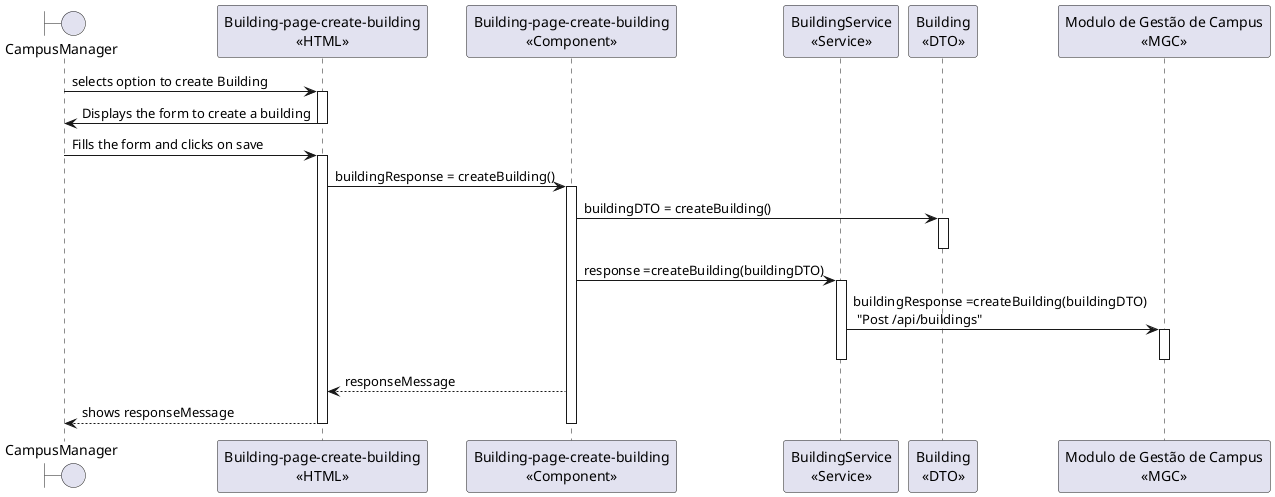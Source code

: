 @startuml Create Building
boundary "CampusManager" as x 
participant "Building-page-create-building\n<<HTML>>" as HTML
participant "Building-page-create-building\n<<Component>>" as Component 
participant "BuildingService\n<<Service>>" as Service 
participant "Building\n<<DTO>>" as DTO 
participant "Modulo de Gestão de Campus\n<<MGC>>" as MGC 

x -> HTML: selects option to create Building
activate HTML
x <- HTML: Displays the form to create a building
deactivate HTML
x -> HTML: Fills the form and clicks on save
activate HTML
HTML -> Component: buildingResponse = createBuilding()
activate Component
Component -> DTO: buildingDTO = createBuilding()
activate DTO
deactivate DTO
Component -> Service: response =createBuilding(buildingDTO)
activate Service
Service -> MGC: buildingResponse =createBuilding(buildingDTO)\n "Post /api/buildings"
activate MGC
deactivate MGC
deactivate Service

Component --> HTML: responseMessage
HTML --> x: shows responseMessage
deactivate Component

deactivate HTML
@enduml